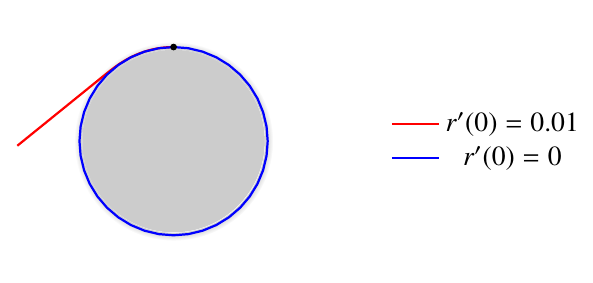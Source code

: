 \documentclass{standalone}

\usepackage{pgfplots}
\usepackage{tikz}
\usepackage{xcolor}
\usepackage{txfonts}

%used for drawing n(r)-Area
\definecolor{lGray}{gray}{0.8}
\definecolor{llGray}{gray}{0.9}
\usepgfplotslibrary{fillbetween}

\tikzset{
  ring shading/.code args={from #1 at #2 to #3 at #4}{
    \def\colin{#1}
    \def\radin{#2}
    \def\colout{#3}
    \def\radout{#4}
    \pgfmathsetmacro{\proportion}{\radin/\radout}
    \pgfmathsetmacro{\outer}{.8818cm}
    \pgfmathsetmacro{\inner}{.8818cm*\proportion}
    \pgfmathsetmacro{\innerlow}{\inner-0.01pt}
    \pgfdeclareradialshading{ring}{\pgfpoint{0cm}{0cm}}%
    {
      color(0pt)=(white);
      color(\innerlow)=(white);
      color(\inner)=(#1);
      color(\outer)=(#3)
    }
    \pgfkeysalso{/tikz/shading=ring}
  },
}

\begin{document}

\begin{tikzpicture}
        \begin{axis} [
          axis lines=none, 
          width=6cm, 
          axis equal,
          ticks = none,  
          legend style={at={(1.1,0.5)}, anchor=west, draw=none}, 
          ymin = -150,
          ymax = 150,
          xmin = -150, 
          xmax = 150, 
          zmin = 1,
          zmax = 2,
          %colorbar, 
          colormap={traditionalpm3d}{color=(white) color=(lGray) color=(lGray) color=(lGray) color=(lGray) color=(lGray)},
          view={0}{90}
        ]  
          %\addplot3[surf, domain=-150:-70, y domain=-150:150, shader=flat, samples=81, forget plot] {1 + 1 * exp(-2*(sqrt(x^2+y^2)-100))};  
          \draw [draw=none, fill=lGray] (axis cs:0,0) circle (33pt);  
          \shade[even odd rule,ring shading={from lGray at 33pt to white at 36pt}]
  (axis cs:0,0) circle (33pt) circle (36pt);
          %\addlegendentry{$n(r)$};

          
          %f'(0)=0.01
          \addplot [mark = none, thick, color=red] coordinates {
            (0.0,100.0)(-2.755,99.962)(-5.508,99.849)(-8.257,99.659)(-11.0,99.395)(-13.734,99.054)(-16.458,98.639)(-19.169,98.149)(-21.867,97.585)(-24.838,96.873)(-27.787,96.071)(-30.71,95.18)(-33.604,94.201)(-36.404,93.161)(-39.172,92.039)(-41.907,90.837)(-44.606,89.557)(-47.229,88.222)(-49.815,86.815)(-52.363,85.339)(-54.873,83.797)(-57.317,82.212)(-59.726,80.571)(-62.104,78.879)(-64.454,77.141)(-66.704,75.423)(-68.942,73.676)(-71.175,71.903)(-73.411,70.11)(-76.14,67.909)(-78.896,65.68)(-81.688,63.419)(-84.526,61.123)(-87.924,58.372)(-91.409,55.551)(-94.995,52.648)(-98.699,49.649)(-102.539,46.541)(-106.537,43.305)(-110.715,39.922)(-115.1,36.372)(-119.724,32.629)(-124.622,28.664)(-129.837,24.442)(-135.419,19.923)(-142.029,14.574)(-149.246,8.731)(-157.192,2.298)(-166.022,-4.85)
          };
          \addlegendentry{$r'(0) = 0.01$};          
          
          %f'(0)=0
          \addplot [mark = none, thick, color=blue] coordinates {
            (0.0,100.0)(-15.643,98.769)(-30.902,95.106)(-45.399,89.101)(-58.779,80.902)(-70.711,70.711)(-80.902,58.779)(-89.101,45.399)(-95.106,30.902)(-98.769,15.643)(-100.0,0.0)(-98.769,-15.643)(-95.106,-30.902)(-89.101,-45.399)(-80.902,-58.779)(-70.711,-70.711)(-58.779,-80.902)(-45.399,-89.101)(-30.902,-95.106)(-15.643,-98.769)(-0.0,-100.0)(15.643,-98.769)(30.902,-95.106)(45.399,-89.101)(58.779,-80.902)(70.711,-70.711)(80.902,-58.779)(89.101,-45.399)(95.106,-30.902)(98.769,-15.643)(100.0,-0.0)(98.769,15.643)(95.106,30.902)(89.101,45.399)(80.902,58.779)(70.711,70.711)(58.779,80.902)(45.399,89.101)(30.902,95.106)(15.643,98.769)(0.0,100.0)
          };
          \addlegendentry{$r'(0) = 0$};
          

          \draw [fill=black] (axis cs:0,100) circle (1pt);         
          
          \end{axis}   
      \end{tikzpicture}

\end{document}
